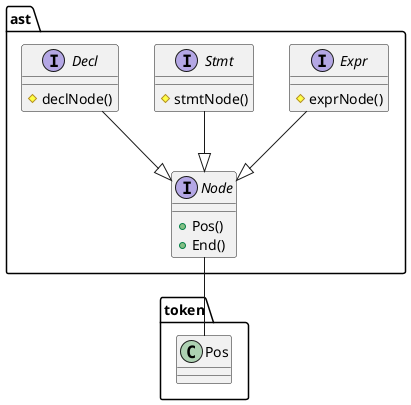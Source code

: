 @startuml ast_nodes

package ast {
    interface Node {
        + Pos()
        + End()
    }

    interface Expr {
        # exprNode()
    }
    Expr --|> Node

    interface Stmt {
        # stmtNode()
    }
    Stmt --|> Node

    interface Decl {
        # declNode()
    }
    Decl --|> Node
}

package token {
    class Pos
}

Node -- Pos

@enduml
